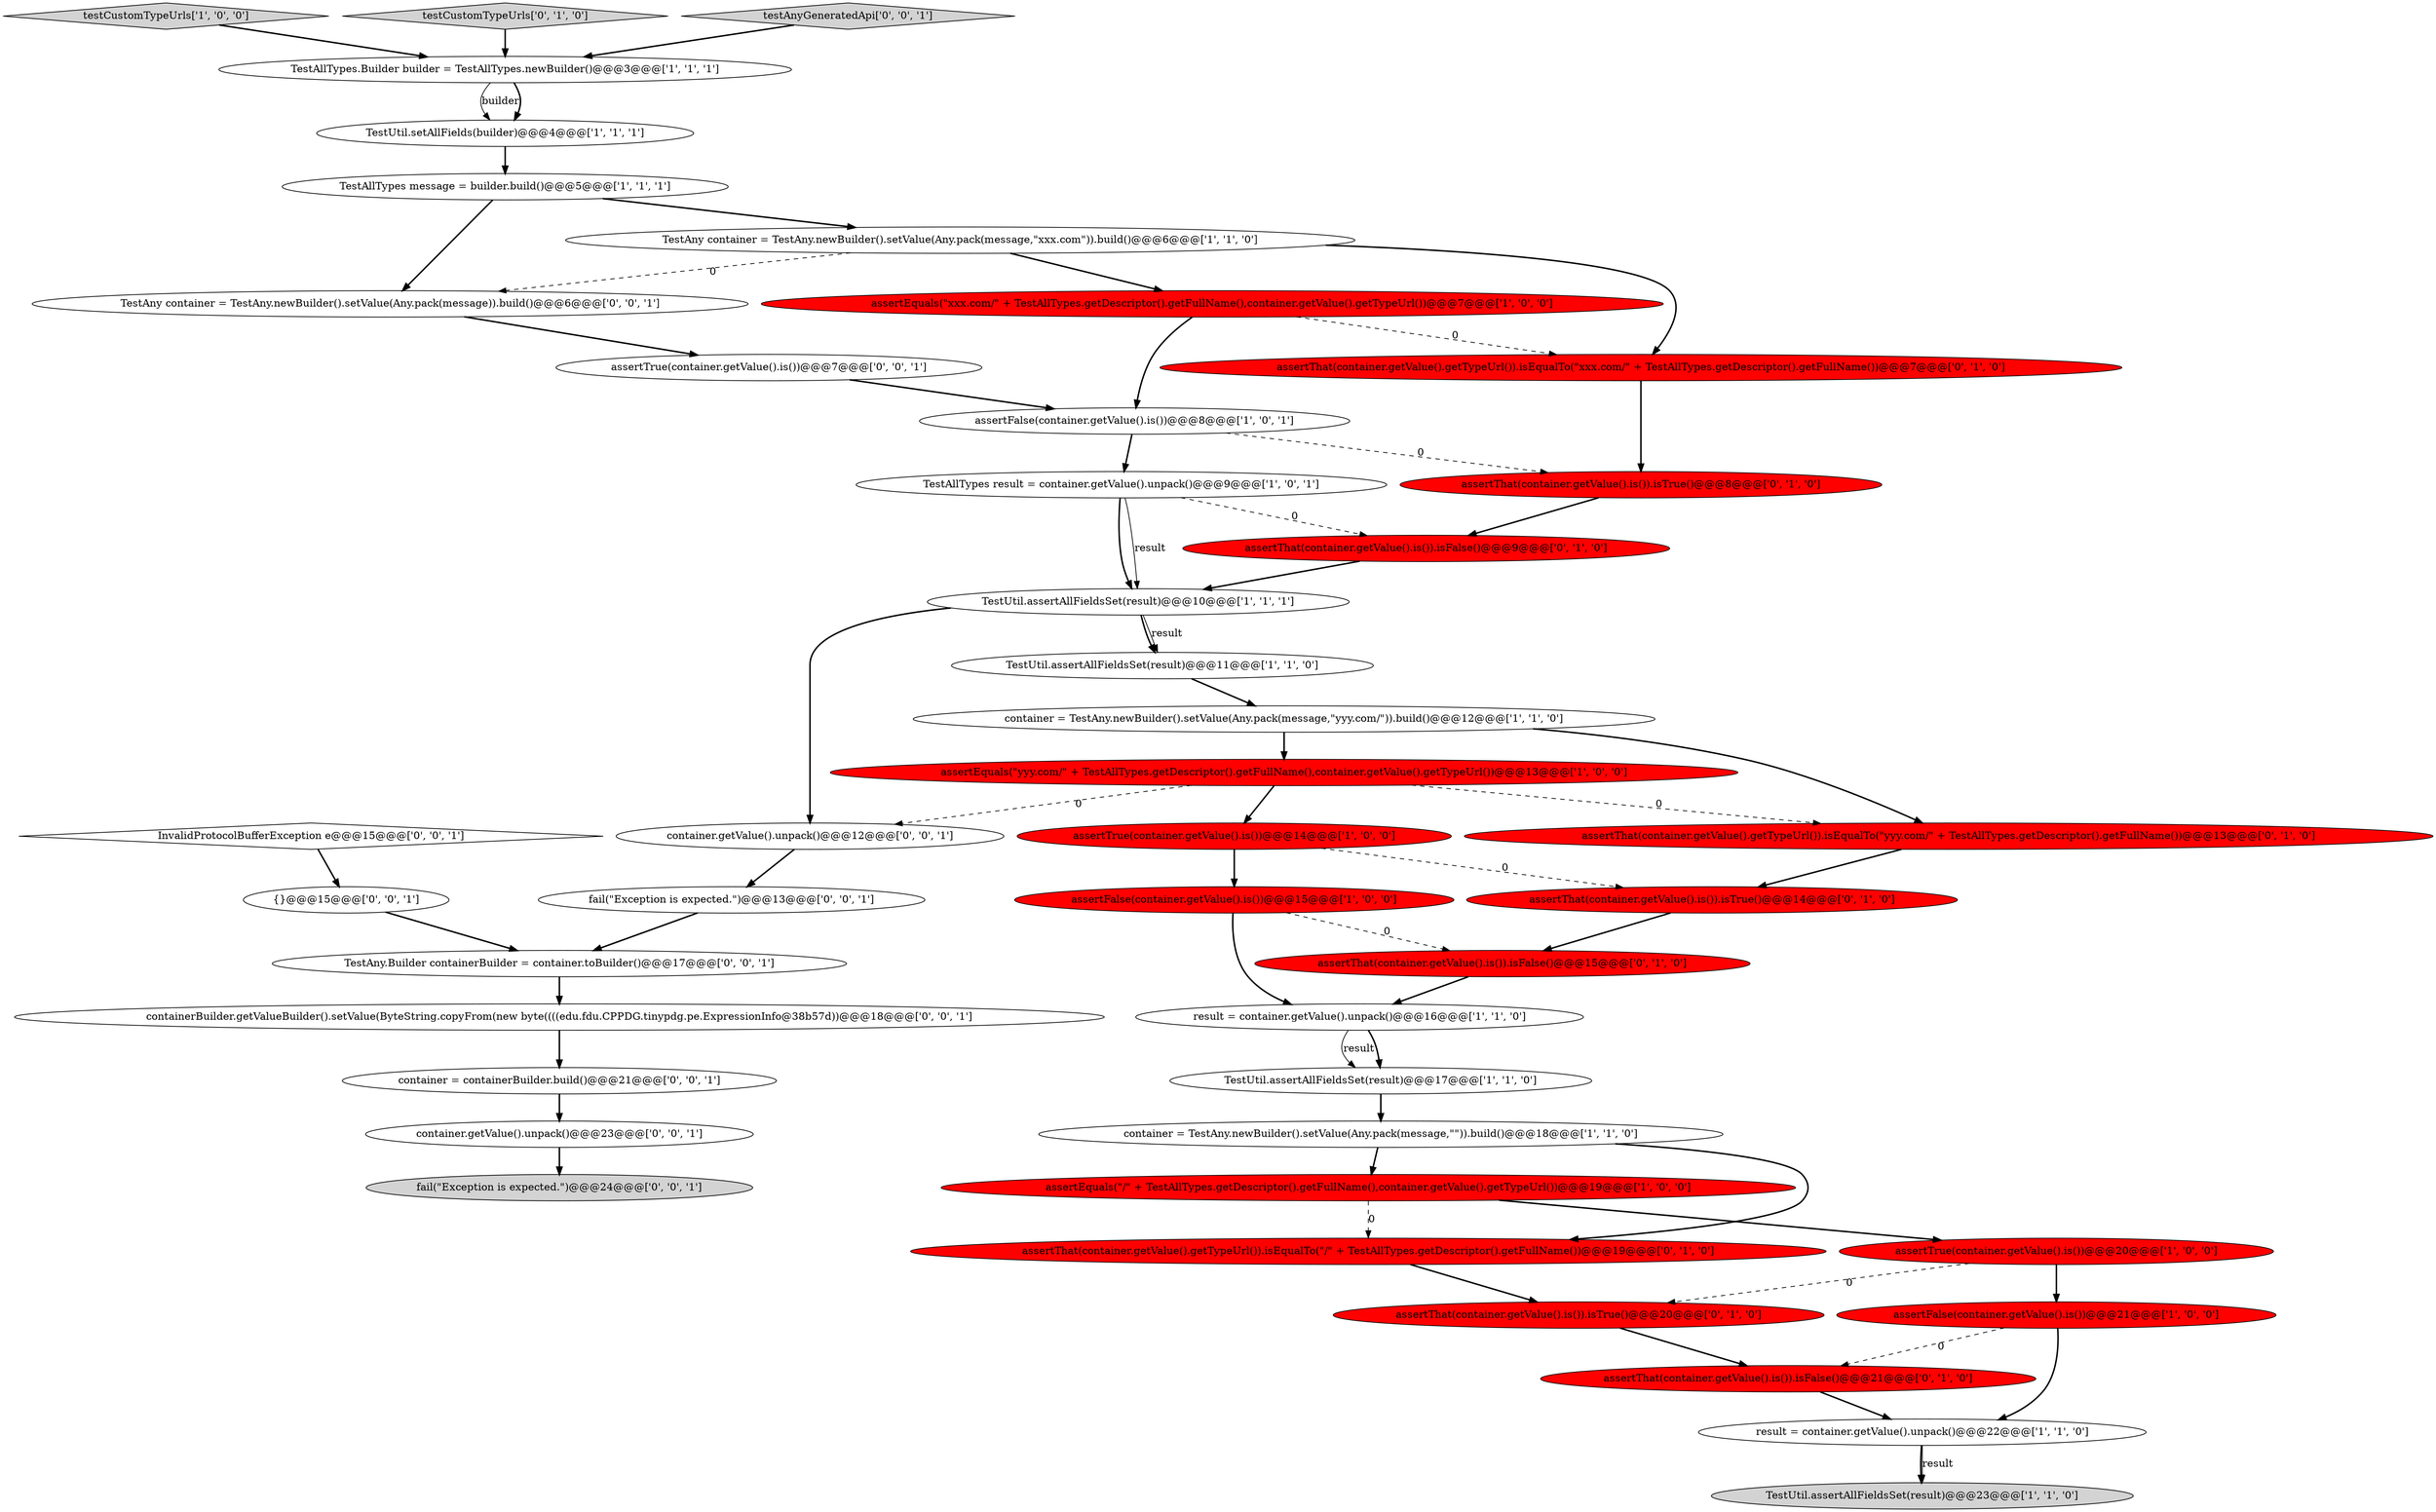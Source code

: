 digraph {
38 [style = filled, label = "fail(\"Exception is expected.\")@@@24@@@['0', '0', '1']", fillcolor = lightgray, shape = ellipse image = "AAA0AAABBB3BBB"];
21 [style = filled, label = "assertEquals(\"/\" + TestAllTypes.getDescriptor().getFullName(),container.getValue().getTypeUrl())@@@19@@@['1', '0', '0']", fillcolor = red, shape = ellipse image = "AAA1AAABBB1BBB"];
15 [style = filled, label = "container = TestAny.newBuilder().setValue(Any.pack(message,\"yyy.com/\")).build()@@@12@@@['1', '1', '0']", fillcolor = white, shape = ellipse image = "AAA0AAABBB1BBB"];
8 [style = filled, label = "assertEquals(\"xxx.com/\" + TestAllTypes.getDescriptor().getFullName(),container.getValue().getTypeUrl())@@@7@@@['1', '0', '0']", fillcolor = red, shape = ellipse image = "AAA1AAABBB1BBB"];
34 [style = filled, label = "assertTrue(container.getValue().is())@@@7@@@['0', '0', '1']", fillcolor = white, shape = ellipse image = "AAA0AAABBB3BBB"];
40 [style = filled, label = "{}@@@15@@@['0', '0', '1']", fillcolor = white, shape = ellipse image = "AAA0AAABBB3BBB"];
36 [style = filled, label = "InvalidProtocolBufferException e@@@15@@@['0', '0', '1']", fillcolor = white, shape = diamond image = "AAA0AAABBB3BBB"];
16 [style = filled, label = "result = container.getValue().unpack()@@@22@@@['1', '1', '0']", fillcolor = white, shape = ellipse image = "AAA0AAABBB1BBB"];
33 [style = filled, label = "container.getValue().unpack()@@@12@@@['0', '0', '1']", fillcolor = white, shape = ellipse image = "AAA0AAABBB3BBB"];
3 [style = filled, label = "assertTrue(container.getValue().is())@@@20@@@['1', '0', '0']", fillcolor = red, shape = ellipse image = "AAA1AAABBB1BBB"];
7 [style = filled, label = "TestUtil.assertAllFieldsSet(result)@@@10@@@['1', '1', '1']", fillcolor = white, shape = ellipse image = "AAA0AAABBB1BBB"];
18 [style = filled, label = "TestAllTypes.Builder builder = TestAllTypes.newBuilder()@@@3@@@['1', '1', '1']", fillcolor = white, shape = ellipse image = "AAA0AAABBB1BBB"];
43 [style = filled, label = "container.getValue().unpack()@@@23@@@['0', '0', '1']", fillcolor = white, shape = ellipse image = "AAA0AAABBB3BBB"];
26 [style = filled, label = "assertThat(container.getValue().is()).isTrue()@@@20@@@['0', '1', '0']", fillcolor = red, shape = ellipse image = "AAA1AAABBB2BBB"];
41 [style = filled, label = "containerBuilder.getValueBuilder().setValue(ByteString.copyFrom(new byte((((edu.fdu.CPPDG.tinypdg.pe.ExpressionInfo@38b57d))@@@18@@@['0', '0', '1']", fillcolor = white, shape = ellipse image = "AAA0AAABBB3BBB"];
25 [style = filled, label = "assertThat(container.getValue().getTypeUrl()).isEqualTo(\"/\" + TestAllTypes.getDescriptor().getFullName())@@@19@@@['0', '1', '0']", fillcolor = red, shape = ellipse image = "AAA1AAABBB2BBB"];
11 [style = filled, label = "TestUtil.assertAllFieldsSet(result)@@@17@@@['1', '1', '0']", fillcolor = white, shape = ellipse image = "AAA0AAABBB1BBB"];
14 [style = filled, label = "TestUtil.setAllFields(builder)@@@4@@@['1', '1', '1']", fillcolor = white, shape = ellipse image = "AAA0AAABBB1BBB"];
5 [style = filled, label = "TestAllTypes result = container.getValue().unpack()@@@9@@@['1', '0', '1']", fillcolor = white, shape = ellipse image = "AAA0AAABBB1BBB"];
31 [style = filled, label = "assertThat(container.getValue().is()).isFalse()@@@15@@@['0', '1', '0']", fillcolor = red, shape = ellipse image = "AAA1AAABBB2BBB"];
0 [style = filled, label = "TestAny container = TestAny.newBuilder().setValue(Any.pack(message,\"xxx.com\")).build()@@@6@@@['1', '1', '0']", fillcolor = white, shape = ellipse image = "AAA0AAABBB1BBB"];
35 [style = filled, label = "fail(\"Exception is expected.\")@@@13@@@['0', '0', '1']", fillcolor = white, shape = ellipse image = "AAA0AAABBB3BBB"];
12 [style = filled, label = "TestAllTypes message = builder.build()@@@5@@@['1', '1', '1']", fillcolor = white, shape = ellipse image = "AAA0AAABBB1BBB"];
28 [style = filled, label = "assertThat(container.getValue().getTypeUrl()).isEqualTo(\"xxx.com/\" + TestAllTypes.getDescriptor().getFullName())@@@7@@@['0', '1', '0']", fillcolor = red, shape = ellipse image = "AAA1AAABBB2BBB"];
17 [style = filled, label = "testCustomTypeUrls['1', '0', '0']", fillcolor = lightgray, shape = diamond image = "AAA0AAABBB1BBB"];
39 [style = filled, label = "TestAny.Builder containerBuilder = container.toBuilder()@@@17@@@['0', '0', '1']", fillcolor = white, shape = ellipse image = "AAA0AAABBB3BBB"];
6 [style = filled, label = "assertFalse(container.getValue().is())@@@8@@@['1', '0', '1']", fillcolor = white, shape = ellipse image = "AAA0AAABBB1BBB"];
22 [style = filled, label = "assertThat(container.getValue().getTypeUrl()).isEqualTo(\"yyy.com/\" + TestAllTypes.getDescriptor().getFullName())@@@13@@@['0', '1', '0']", fillcolor = red, shape = ellipse image = "AAA1AAABBB2BBB"];
1 [style = filled, label = "assertEquals(\"yyy.com/\" + TestAllTypes.getDescriptor().getFullName(),container.getValue().getTypeUrl())@@@13@@@['1', '0', '0']", fillcolor = red, shape = ellipse image = "AAA1AAABBB1BBB"];
24 [style = filled, label = "testCustomTypeUrls['0', '1', '0']", fillcolor = lightgray, shape = diamond image = "AAA0AAABBB2BBB"];
4 [style = filled, label = "TestUtil.assertAllFieldsSet(result)@@@11@@@['1', '1', '0']", fillcolor = white, shape = ellipse image = "AAA0AAABBB1BBB"];
37 [style = filled, label = "testAnyGeneratedApi['0', '0', '1']", fillcolor = lightgray, shape = diamond image = "AAA0AAABBB3BBB"];
20 [style = filled, label = "assertFalse(container.getValue().is())@@@21@@@['1', '0', '0']", fillcolor = red, shape = ellipse image = "AAA1AAABBB1BBB"];
2 [style = filled, label = "assertFalse(container.getValue().is())@@@15@@@['1', '0', '0']", fillcolor = red, shape = ellipse image = "AAA1AAABBB1BBB"];
19 [style = filled, label = "assertTrue(container.getValue().is())@@@14@@@['1', '0', '0']", fillcolor = red, shape = ellipse image = "AAA1AAABBB1BBB"];
23 [style = filled, label = "assertThat(container.getValue().is()).isTrue()@@@14@@@['0', '1', '0']", fillcolor = red, shape = ellipse image = "AAA1AAABBB2BBB"];
29 [style = filled, label = "assertThat(container.getValue().is()).isFalse()@@@21@@@['0', '1', '0']", fillcolor = red, shape = ellipse image = "AAA1AAABBB2BBB"];
32 [style = filled, label = "TestAny container = TestAny.newBuilder().setValue(Any.pack(message)).build()@@@6@@@['0', '0', '1']", fillcolor = white, shape = ellipse image = "AAA0AAABBB3BBB"];
42 [style = filled, label = "container = containerBuilder.build()@@@21@@@['0', '0', '1']", fillcolor = white, shape = ellipse image = "AAA0AAABBB3BBB"];
30 [style = filled, label = "assertThat(container.getValue().is()).isFalse()@@@9@@@['0', '1', '0']", fillcolor = red, shape = ellipse image = "AAA1AAABBB2BBB"];
10 [style = filled, label = "result = container.getValue().unpack()@@@16@@@['1', '1', '0']", fillcolor = white, shape = ellipse image = "AAA0AAABBB1BBB"];
13 [style = filled, label = "TestUtil.assertAllFieldsSet(result)@@@23@@@['1', '1', '0']", fillcolor = lightgray, shape = ellipse image = "AAA0AAABBB1BBB"];
9 [style = filled, label = "container = TestAny.newBuilder().setValue(Any.pack(message,\"\")).build()@@@18@@@['1', '1', '0']", fillcolor = white, shape = ellipse image = "AAA0AAABBB1BBB"];
27 [style = filled, label = "assertThat(container.getValue().is()).isTrue()@@@8@@@['0', '1', '0']", fillcolor = red, shape = ellipse image = "AAA1AAABBB2BBB"];
23->31 [style = bold, label=""];
1->33 [style = dashed, label="0"];
16->13 [style = bold, label=""];
33->35 [style = bold, label=""];
36->40 [style = bold, label=""];
42->43 [style = bold, label=""];
3->26 [style = dashed, label="0"];
18->14 [style = solid, label="builder"];
26->29 [style = bold, label=""];
27->30 [style = bold, label=""];
0->32 [style = dashed, label="0"];
4->15 [style = bold, label=""];
35->39 [style = bold, label=""];
12->32 [style = bold, label=""];
16->13 [style = solid, label="result"];
8->6 [style = bold, label=""];
19->2 [style = bold, label=""];
7->4 [style = bold, label=""];
32->34 [style = bold, label=""];
8->28 [style = dashed, label="0"];
2->10 [style = bold, label=""];
11->9 [style = bold, label=""];
12->0 [style = bold, label=""];
22->23 [style = bold, label=""];
24->18 [style = bold, label=""];
20->29 [style = dashed, label="0"];
1->22 [style = dashed, label="0"];
15->22 [style = bold, label=""];
2->31 [style = dashed, label="0"];
7->33 [style = bold, label=""];
6->5 [style = bold, label=""];
3->20 [style = bold, label=""];
40->39 [style = bold, label=""];
20->16 [style = bold, label=""];
43->38 [style = bold, label=""];
19->23 [style = dashed, label="0"];
15->1 [style = bold, label=""];
31->10 [style = bold, label=""];
7->4 [style = solid, label="result"];
30->7 [style = bold, label=""];
6->27 [style = dashed, label="0"];
9->25 [style = bold, label=""];
14->12 [style = bold, label=""];
34->6 [style = bold, label=""];
25->26 [style = bold, label=""];
5->30 [style = dashed, label="0"];
0->8 [style = bold, label=""];
9->21 [style = bold, label=""];
37->18 [style = bold, label=""];
21->25 [style = dashed, label="0"];
5->7 [style = bold, label=""];
39->41 [style = bold, label=""];
28->27 [style = bold, label=""];
5->7 [style = solid, label="result"];
1->19 [style = bold, label=""];
10->11 [style = solid, label="result"];
29->16 [style = bold, label=""];
18->14 [style = bold, label=""];
41->42 [style = bold, label=""];
17->18 [style = bold, label=""];
0->28 [style = bold, label=""];
21->3 [style = bold, label=""];
10->11 [style = bold, label=""];
}
